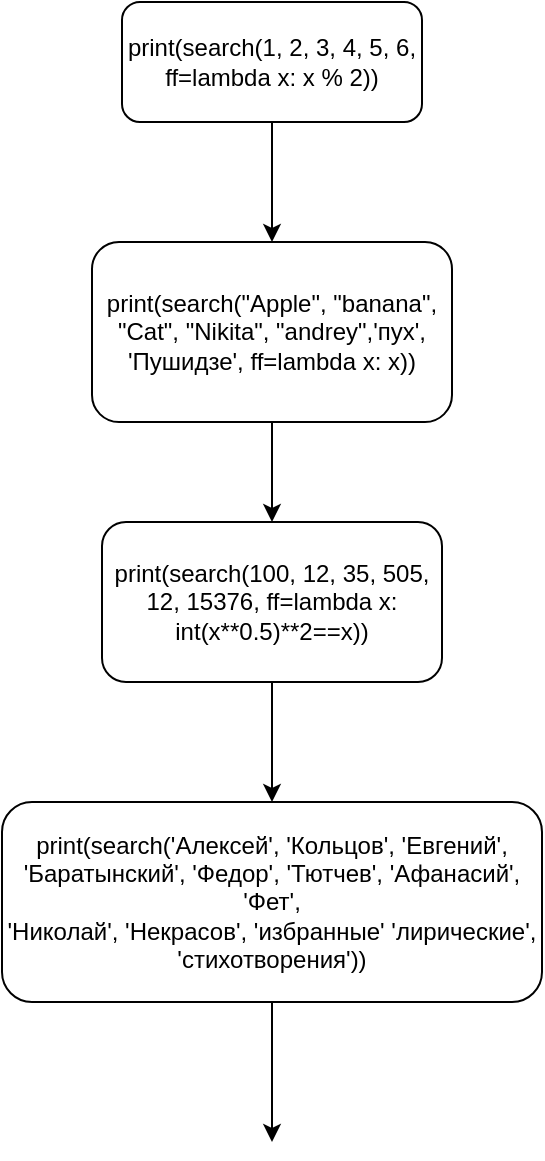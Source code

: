 <mxfile version="24.2.1" type="github">
  <diagram id="C5RBs43oDa-KdzZeNtuy" name="Page-1">
    <mxGraphModel dx="1386" dy="791" grid="1" gridSize="10" guides="1" tooltips="1" connect="1" arrows="1" fold="1" page="1" pageScale="1" pageWidth="827" pageHeight="1169" math="0" shadow="0">
      <root>
        <mxCell id="WIyWlLk6GJQsqaUBKTNV-0" />
        <mxCell id="WIyWlLk6GJQsqaUBKTNV-1" parent="WIyWlLk6GJQsqaUBKTNV-0" />
        <mxCell id="s4k2YeB0r3TSK-daPB7c-6" style="edgeStyle=orthogonalEdgeStyle;rounded=0;orthogonalLoop=1;jettySize=auto;html=1;entryX=0.5;entryY=0;entryDx=0;entryDy=0;" edge="1" parent="WIyWlLk6GJQsqaUBKTNV-1" source="s4k2YeB0r3TSK-daPB7c-0" target="s4k2YeB0r3TSK-daPB7c-3">
          <mxGeometry relative="1" as="geometry" />
        </mxCell>
        <mxCell id="s4k2YeB0r3TSK-daPB7c-0" value="print(search(1, 2, 3, 4, 5, 6, ff=lambda x: x % 2))" style="rounded=1;whiteSpace=wrap;html=1;" vertex="1" parent="WIyWlLk6GJQsqaUBKTNV-1">
          <mxGeometry x="170" y="70" width="150" height="60" as="geometry" />
        </mxCell>
        <mxCell id="s4k2YeB0r3TSK-daPB7c-9" style="edgeStyle=orthogonalEdgeStyle;rounded=0;orthogonalLoop=1;jettySize=auto;html=1;" edge="1" parent="WIyWlLk6GJQsqaUBKTNV-1" source="s4k2YeB0r3TSK-daPB7c-1">
          <mxGeometry relative="1" as="geometry">
            <mxPoint x="245" y="640" as="targetPoint" />
          </mxGeometry>
        </mxCell>
        <mxCell id="s4k2YeB0r3TSK-daPB7c-1" value="print(search(&#39;Алексей&#39;, &#39;Кольцов&#39;, &#39;Евгений&#39;,&#xa;&#39;Баратынский&#39;, &#39;Федор&#39;, &#39;Тютчев&#39;, &#39;Афанасий&#39;, &#39;Фет&#39;,&#xa;&#39;Николай&#39;, &#39;Некрасов&#39;, &#39;избранные&#39; &#39;лирические&#39;,&#xa;&#39;стихотворения&#39;))" style="rounded=1;whiteSpace=wrap;html=1;" vertex="1" parent="WIyWlLk6GJQsqaUBKTNV-1">
          <mxGeometry x="110" y="470" width="270" height="100" as="geometry" />
        </mxCell>
        <mxCell id="s4k2YeB0r3TSK-daPB7c-8" style="edgeStyle=orthogonalEdgeStyle;rounded=0;orthogonalLoop=1;jettySize=auto;html=1;entryX=0.5;entryY=0;entryDx=0;entryDy=0;" edge="1" parent="WIyWlLk6GJQsqaUBKTNV-1" source="s4k2YeB0r3TSK-daPB7c-2" target="s4k2YeB0r3TSK-daPB7c-1">
          <mxGeometry relative="1" as="geometry" />
        </mxCell>
        <mxCell id="s4k2YeB0r3TSK-daPB7c-2" value="print(search(100, 12, 35, 505, 12, 15376, ff=lambda x: int(x**0.5)**2==x))" style="rounded=1;whiteSpace=wrap;html=1;" vertex="1" parent="WIyWlLk6GJQsqaUBKTNV-1">
          <mxGeometry x="160" y="330" width="170" height="80" as="geometry" />
        </mxCell>
        <mxCell id="s4k2YeB0r3TSK-daPB7c-7" style="edgeStyle=orthogonalEdgeStyle;rounded=0;orthogonalLoop=1;jettySize=auto;html=1;" edge="1" parent="WIyWlLk6GJQsqaUBKTNV-1" source="s4k2YeB0r3TSK-daPB7c-3" target="s4k2YeB0r3TSK-daPB7c-2">
          <mxGeometry relative="1" as="geometry" />
        </mxCell>
        <mxCell id="s4k2YeB0r3TSK-daPB7c-3" value="print(search(&quot;Apple&quot;, &quot;banana&quot;, &quot;Cat&quot;, &quot;Nikita&quot;, &quot;andrey&quot;,&#39;пух&#39;, &#39;Пушидзе&#39;, ff=lambda x: x))" style="rounded=1;whiteSpace=wrap;html=1;" vertex="1" parent="WIyWlLk6GJQsqaUBKTNV-1">
          <mxGeometry x="155" y="190" width="180" height="90" as="geometry" />
        </mxCell>
      </root>
    </mxGraphModel>
  </diagram>
</mxfile>

